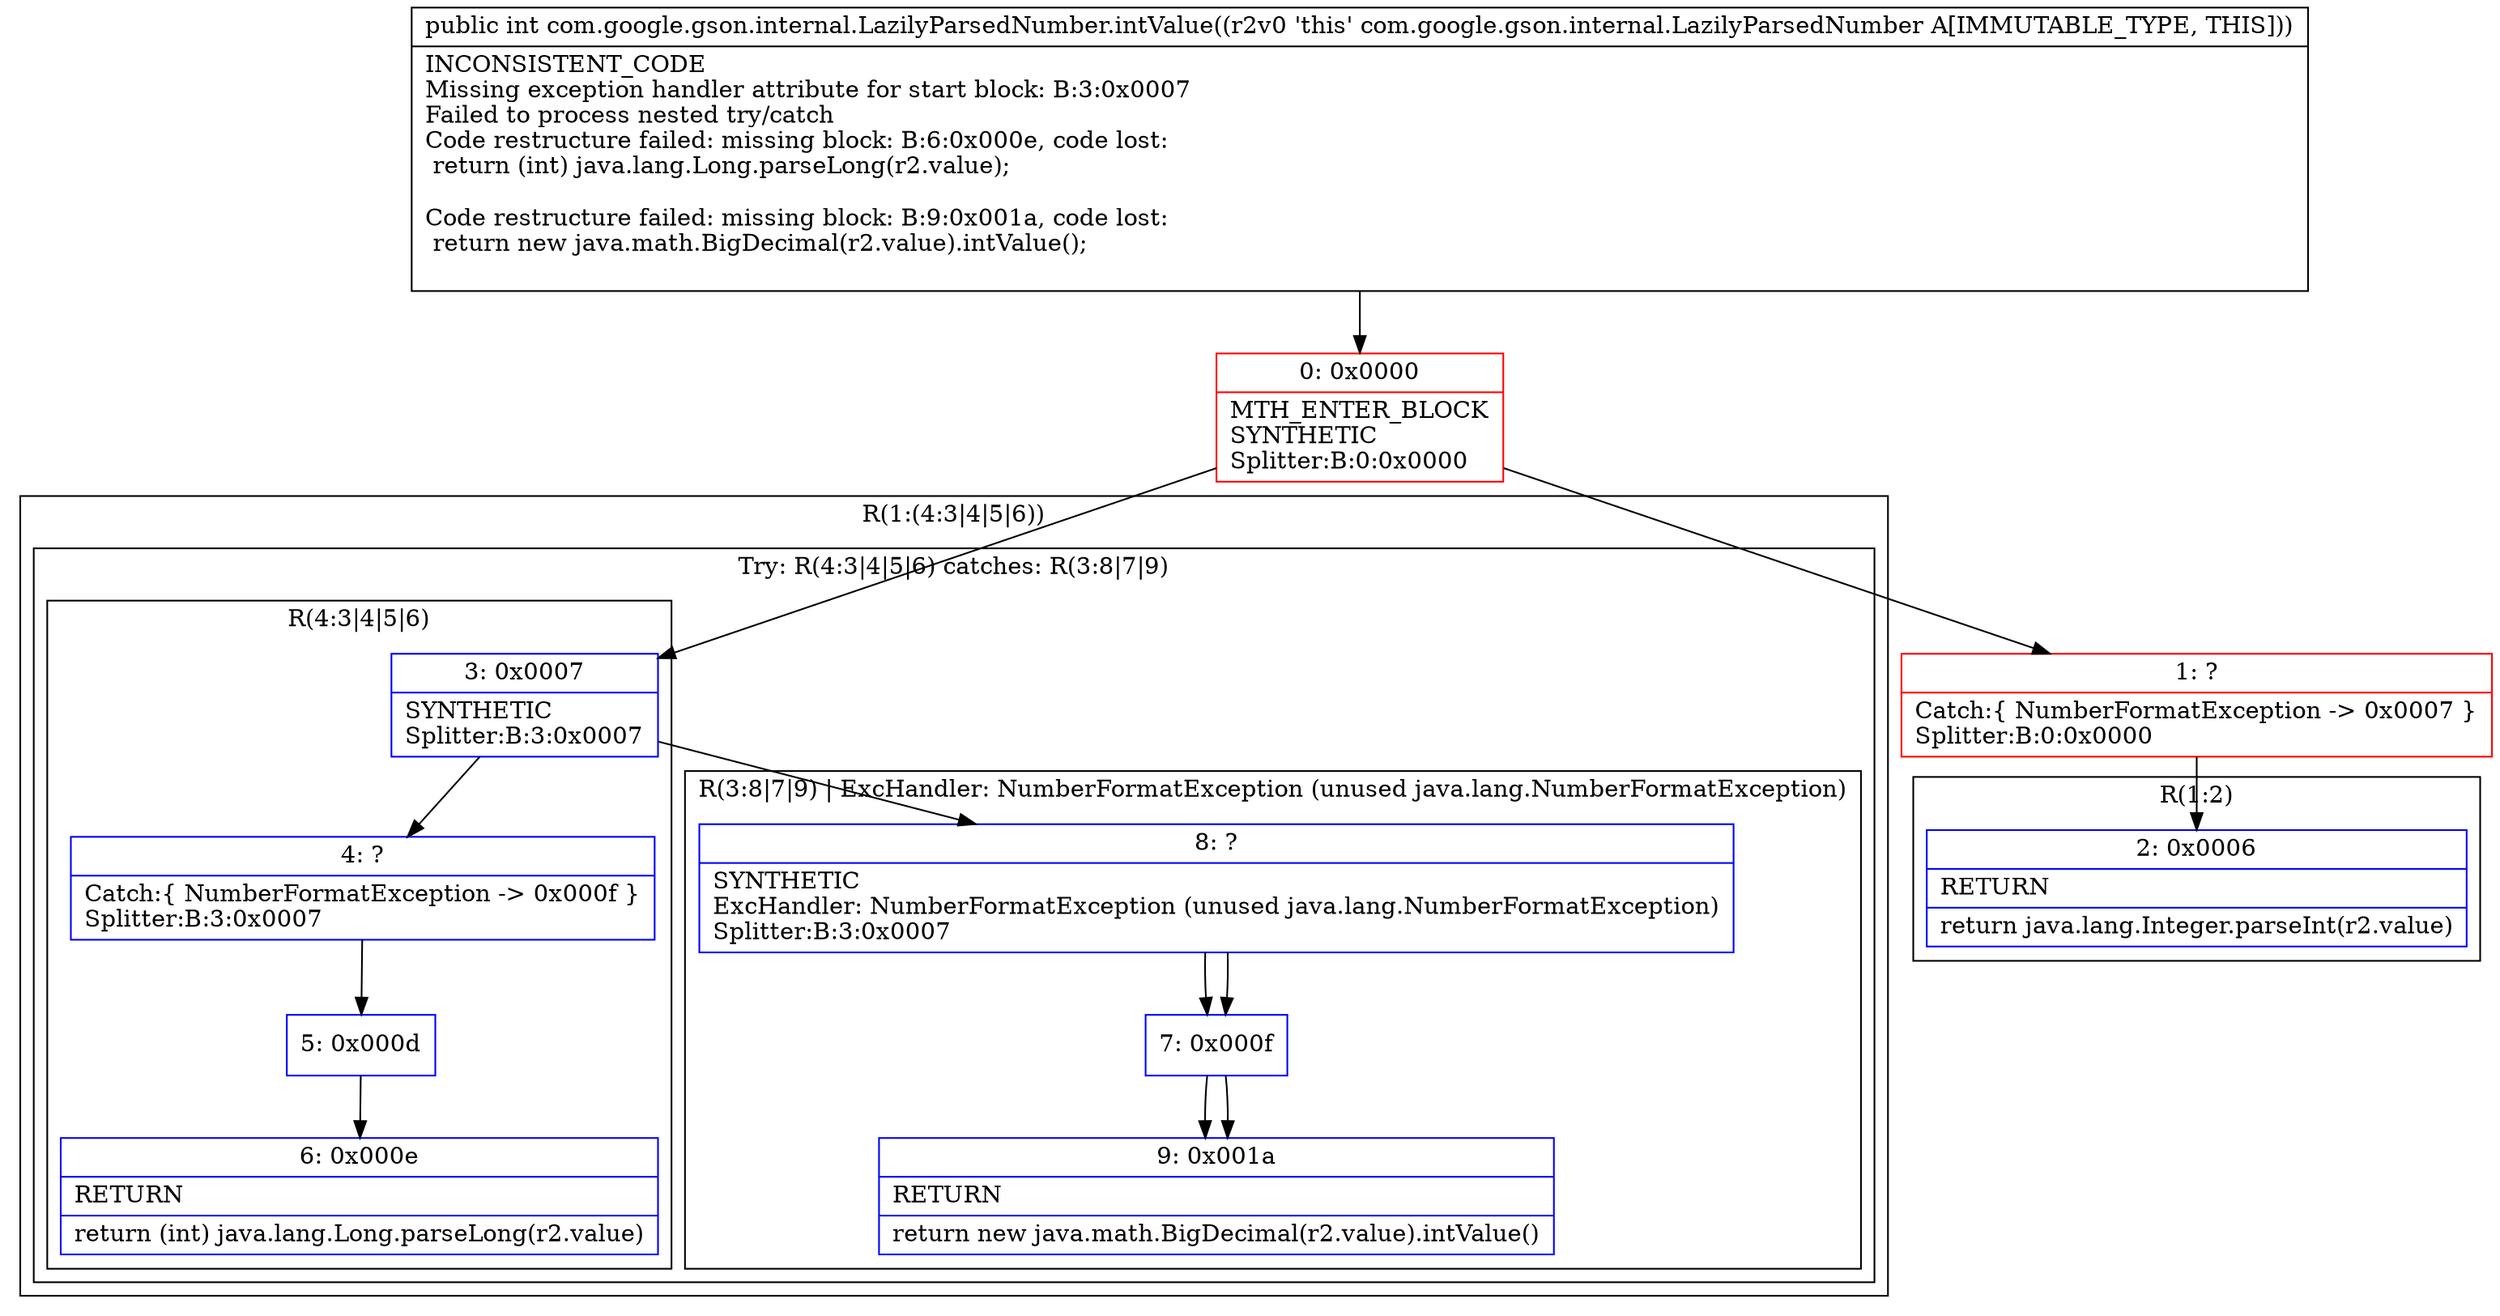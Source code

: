 digraph "CFG forcom.google.gson.internal.LazilyParsedNumber.intValue()I" {
subgraph cluster_Region_482764910 {
label = "R(1:2)";
node [shape=record,color=blue];
Node_2 [shape=record,label="{2\:\ 0x0006|RETURN\l|return java.lang.Integer.parseInt(r2.value)\l}"];
}
subgraph cluster_Region_756721920 {
label = "R(1:(4:3|4|5|6))";
node [shape=record,color=blue];
subgraph cluster_TryCatchRegion_292079227 {
label = "Try: R(4:3|4|5|6) catches: R(3:8|7|9)";
node [shape=record,color=blue];
subgraph cluster_Region_1307494441 {
label = "R(4:3|4|5|6)";
node [shape=record,color=blue];
Node_3 [shape=record,label="{3\:\ 0x0007|SYNTHETIC\lSplitter:B:3:0x0007\l}"];
Node_4 [shape=record,label="{4\:\ ?|Catch:\{ NumberFormatException \-\> 0x000f \}\lSplitter:B:3:0x0007\l}"];
Node_5 [shape=record,label="{5\:\ 0x000d}"];
Node_6 [shape=record,label="{6\:\ 0x000e|RETURN\l|return (int) java.lang.Long.parseLong(r2.value)\l}"];
}
subgraph cluster_Region_1657036002 {
label = "R(3:8|7|9) | ExcHandler: NumberFormatException (unused java.lang.NumberFormatException)\l";
node [shape=record,color=blue];
Node_8 [shape=record,label="{8\:\ ?|SYNTHETIC\lExcHandler: NumberFormatException (unused java.lang.NumberFormatException)\lSplitter:B:3:0x0007\l}"];
Node_7 [shape=record,label="{7\:\ 0x000f}"];
Node_9 [shape=record,label="{9\:\ 0x001a|RETURN\l|return new java.math.BigDecimal(r2.value).intValue()\l}"];
}
}
}
subgraph cluster_Region_1657036002 {
label = "R(3:8|7|9) | ExcHandler: NumberFormatException (unused java.lang.NumberFormatException)\l";
node [shape=record,color=blue];
Node_8 [shape=record,label="{8\:\ ?|SYNTHETIC\lExcHandler: NumberFormatException (unused java.lang.NumberFormatException)\lSplitter:B:3:0x0007\l}"];
Node_7 [shape=record,label="{7\:\ 0x000f}"];
Node_9 [shape=record,label="{9\:\ 0x001a|RETURN\l|return new java.math.BigDecimal(r2.value).intValue()\l}"];
}
Node_0 [shape=record,color=red,label="{0\:\ 0x0000|MTH_ENTER_BLOCK\lSYNTHETIC\lSplitter:B:0:0x0000\l}"];
Node_1 [shape=record,color=red,label="{1\:\ ?|Catch:\{ NumberFormatException \-\> 0x0007 \}\lSplitter:B:0:0x0000\l}"];
MethodNode[shape=record,label="{public int com.google.gson.internal.LazilyParsedNumber.intValue((r2v0 'this' com.google.gson.internal.LazilyParsedNumber A[IMMUTABLE_TYPE, THIS]))  | INCONSISTENT_CODE\lMissing exception handler attribute for start block: B:3:0x0007\lFailed to process nested try\/catch\lCode restructure failed: missing block: B:6:0x000e, code lost:\l    return (int) java.lang.Long.parseLong(r2.value);\l\lCode restructure failed: missing block: B:9:0x001a, code lost:\l    return new java.math.BigDecimal(r2.value).intValue();\l\l}"];
MethodNode -> Node_0;
Node_3 -> Node_4;
Node_3 -> Node_8;
Node_4 -> Node_5;
Node_5 -> Node_6;
Node_8 -> Node_7;
Node_7 -> Node_9;
Node_8 -> Node_7;
Node_7 -> Node_9;
Node_0 -> Node_1;
Node_0 -> Node_3;
Node_1 -> Node_2;
}

